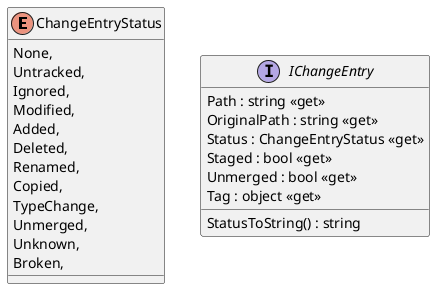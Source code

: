 @startuml
enum ChangeEntryStatus {
    None,
    Untracked,
    Ignored,
    Modified,
    Added,
    Deleted,
    Renamed,
    Copied,
    TypeChange,
    Unmerged,
    Unknown,
    Broken,
}
interface IChangeEntry {
    Path : string <<get>>
    OriginalPath : string <<get>>
    Status : ChangeEntryStatus <<get>>
    Staged : bool <<get>>
    Unmerged : bool <<get>>
    Tag : object <<get>>
    StatusToString() : string
}
@enduml

